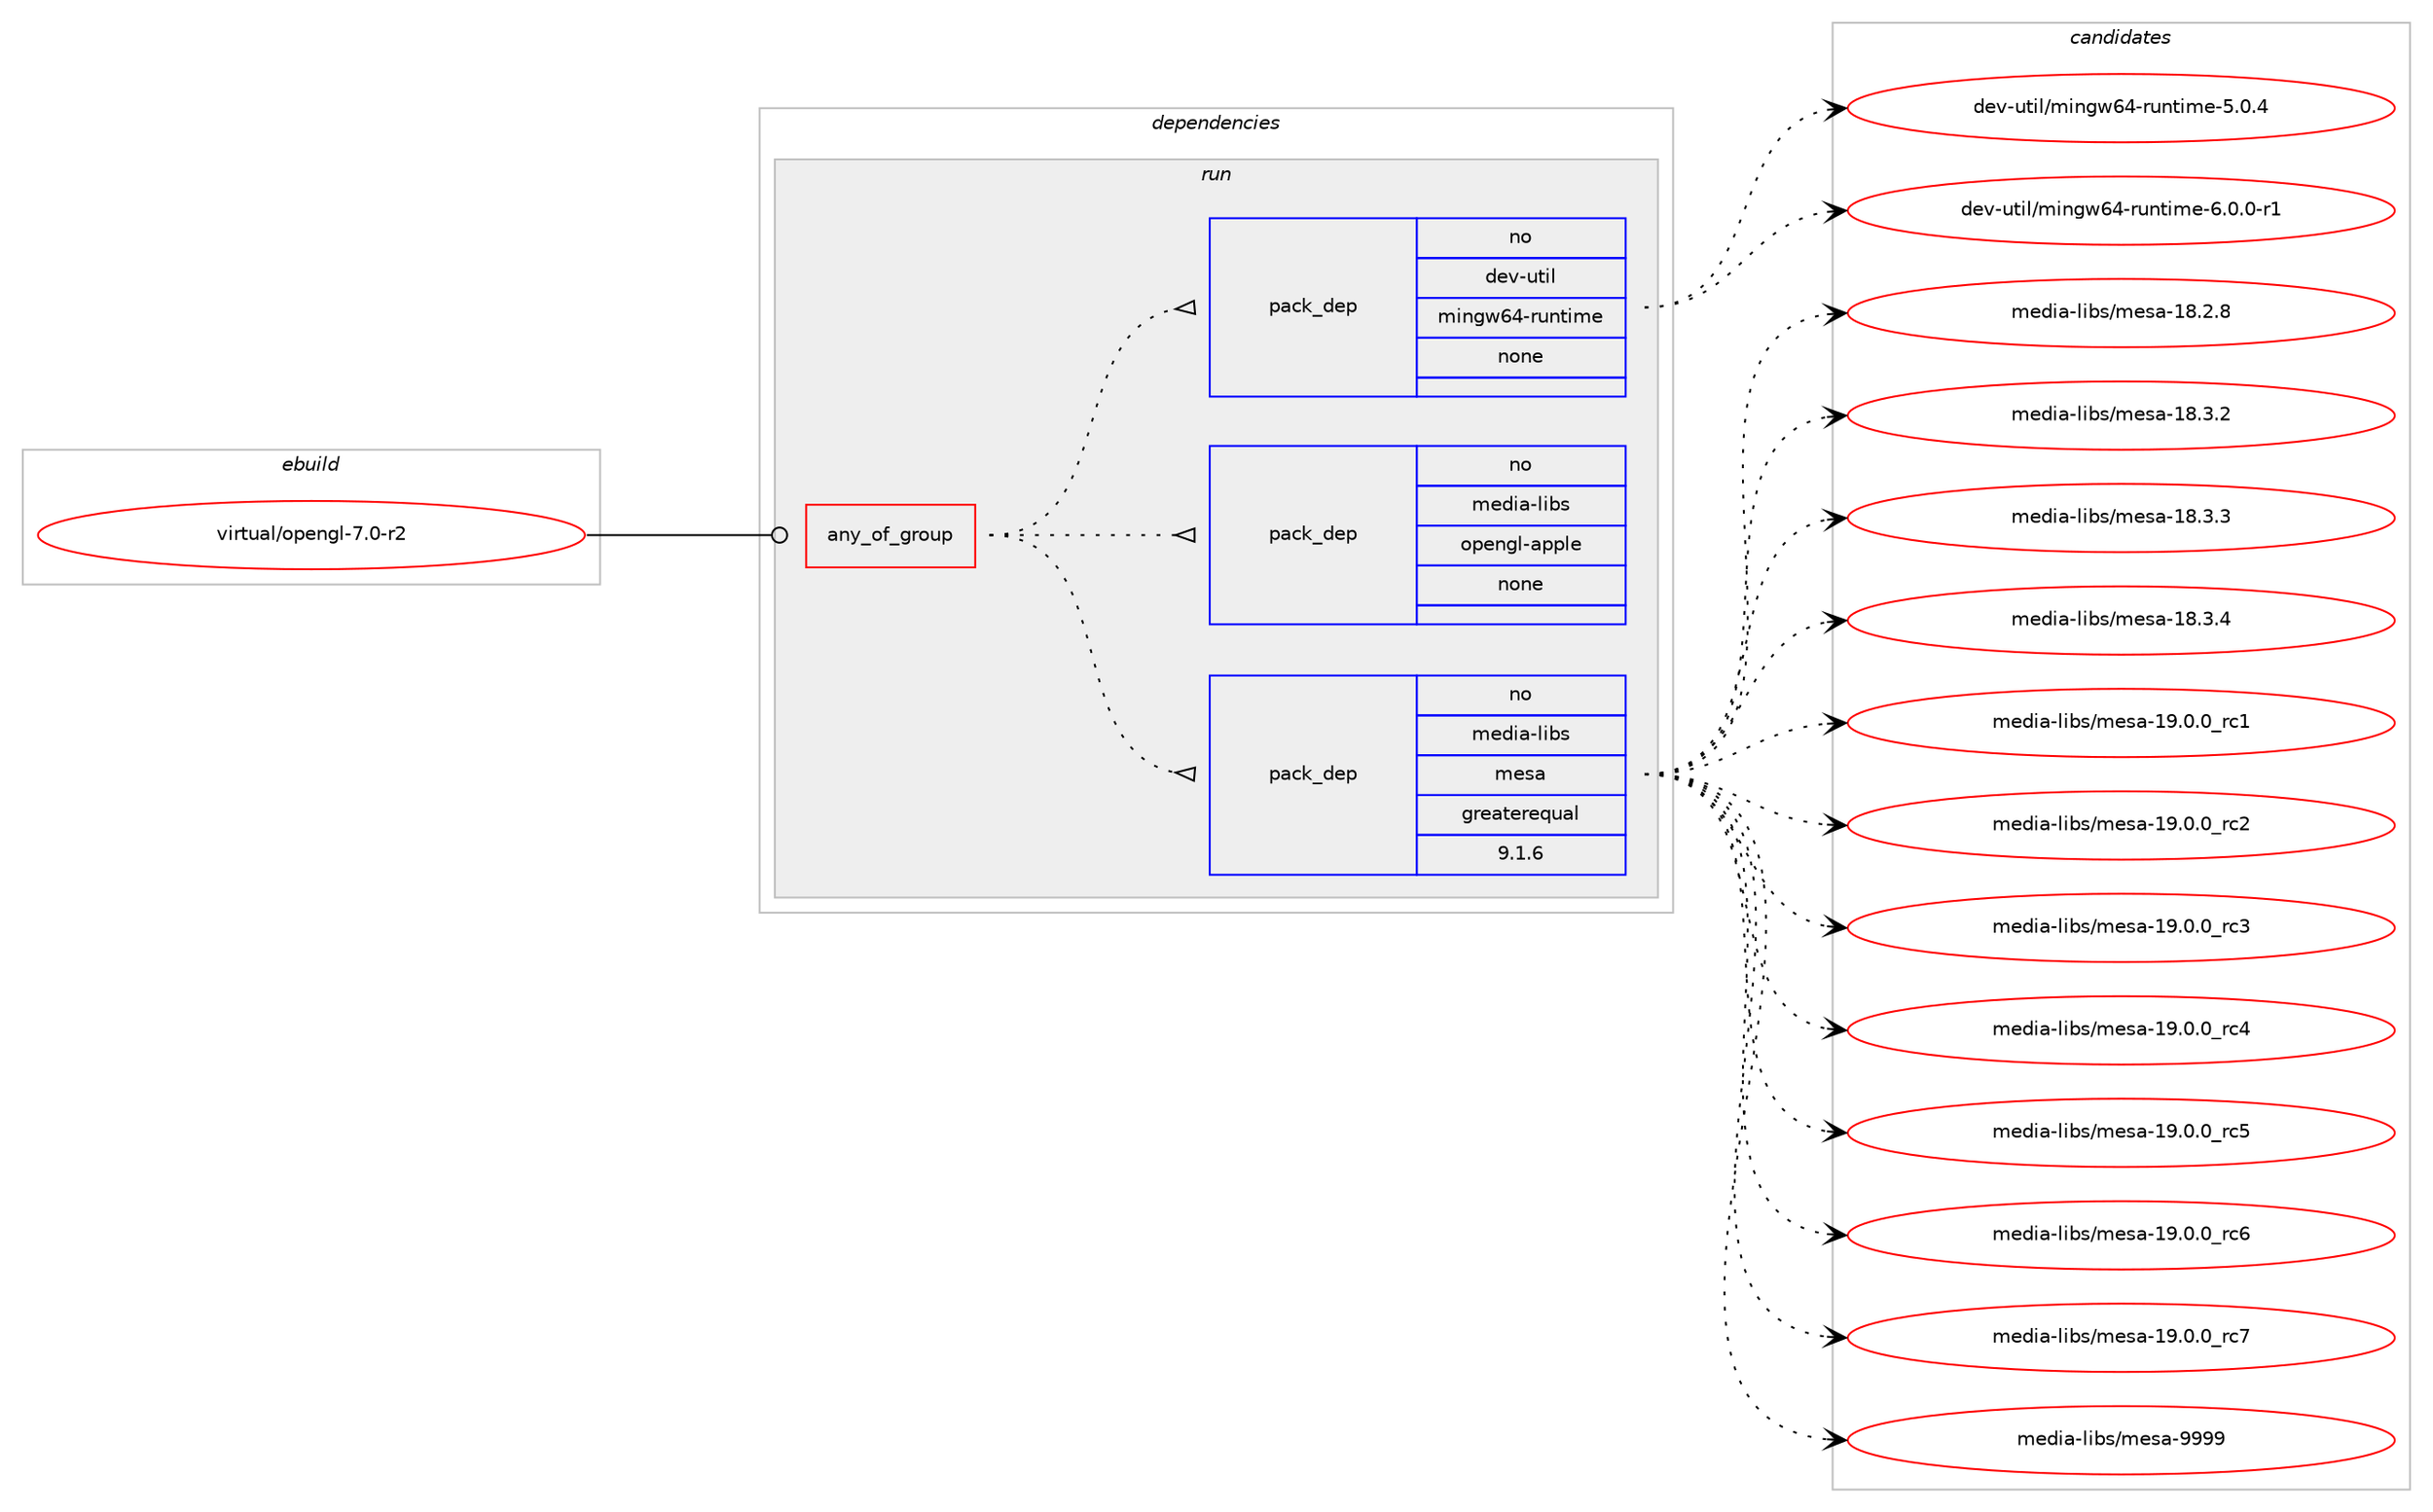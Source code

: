 digraph prolog {

# *************
# Graph options
# *************

newrank=true;
concentrate=true;
compound=true;
graph [rankdir=LR,fontname=Helvetica,fontsize=10,ranksep=1.5];#, ranksep=2.5, nodesep=0.2];
edge  [arrowhead=vee];
node  [fontname=Helvetica,fontsize=10];

# **********
# The ebuild
# **********

subgraph cluster_leftcol {
color=gray;
rank=same;
label=<<i>ebuild</i>>;
id [label="virtual/opengl-7.0-r2", color=red, width=4, href="../virtual/opengl-7.0-r2.svg"];
}

# ****************
# The dependencies
# ****************

subgraph cluster_midcol {
color=gray;
label=<<i>dependencies</i>>;
subgraph cluster_compile {
fillcolor="#eeeeee";
style=filled;
label=<<i>compile</i>>;
}
subgraph cluster_compileandrun {
fillcolor="#eeeeee";
style=filled;
label=<<i>compile and run</i>>;
}
subgraph cluster_run {
fillcolor="#eeeeee";
style=filled;
label=<<i>run</i>>;
subgraph any27886 {
dependency1741507 [label=<<TABLE BORDER="0" CELLBORDER="1" CELLSPACING="0" CELLPADDING="4"><TR><TD CELLPADDING="10">any_of_group</TD></TR></TABLE>>, shape=none, color=red];subgraph pack1250002 {
dependency1741508 [label=<<TABLE BORDER="0" CELLBORDER="1" CELLSPACING="0" CELLPADDING="4" WIDTH="220"><TR><TD ROWSPAN="6" CELLPADDING="30">pack_dep</TD></TR><TR><TD WIDTH="110">no</TD></TR><TR><TD>media-libs</TD></TR><TR><TD>mesa</TD></TR><TR><TD>greaterequal</TD></TR><TR><TD>9.1.6</TD></TR></TABLE>>, shape=none, color=blue];
}
dependency1741507:e -> dependency1741508:w [weight=20,style="dotted",arrowhead="oinv"];
subgraph pack1250003 {
dependency1741509 [label=<<TABLE BORDER="0" CELLBORDER="1" CELLSPACING="0" CELLPADDING="4" WIDTH="220"><TR><TD ROWSPAN="6" CELLPADDING="30">pack_dep</TD></TR><TR><TD WIDTH="110">no</TD></TR><TR><TD>media-libs</TD></TR><TR><TD>opengl-apple</TD></TR><TR><TD>none</TD></TR><TR><TD></TD></TR></TABLE>>, shape=none, color=blue];
}
dependency1741507:e -> dependency1741509:w [weight=20,style="dotted",arrowhead="oinv"];
subgraph pack1250004 {
dependency1741510 [label=<<TABLE BORDER="0" CELLBORDER="1" CELLSPACING="0" CELLPADDING="4" WIDTH="220"><TR><TD ROWSPAN="6" CELLPADDING="30">pack_dep</TD></TR><TR><TD WIDTH="110">no</TD></TR><TR><TD>dev-util</TD></TR><TR><TD>mingw64-runtime</TD></TR><TR><TD>none</TD></TR><TR><TD></TD></TR></TABLE>>, shape=none, color=blue];
}
dependency1741507:e -> dependency1741510:w [weight=20,style="dotted",arrowhead="oinv"];
}
id:e -> dependency1741507:w [weight=20,style="solid",arrowhead="odot"];
}
}

# **************
# The candidates
# **************

subgraph cluster_choices {
rank=same;
color=gray;
label=<<i>candidates</i>>;

subgraph choice1250002 {
color=black;
nodesep=1;
choice109101100105974510810598115471091011159745495646504656 [label="media-libs/mesa-18.2.8", color=red, width=4,href="../media-libs/mesa-18.2.8.svg"];
choice109101100105974510810598115471091011159745495646514650 [label="media-libs/mesa-18.3.2", color=red, width=4,href="../media-libs/mesa-18.3.2.svg"];
choice109101100105974510810598115471091011159745495646514651 [label="media-libs/mesa-18.3.3", color=red, width=4,href="../media-libs/mesa-18.3.3.svg"];
choice109101100105974510810598115471091011159745495646514652 [label="media-libs/mesa-18.3.4", color=red, width=4,href="../media-libs/mesa-18.3.4.svg"];
choice109101100105974510810598115471091011159745495746484648951149949 [label="media-libs/mesa-19.0.0_rc1", color=red, width=4,href="../media-libs/mesa-19.0.0_rc1.svg"];
choice109101100105974510810598115471091011159745495746484648951149950 [label="media-libs/mesa-19.0.0_rc2", color=red, width=4,href="../media-libs/mesa-19.0.0_rc2.svg"];
choice109101100105974510810598115471091011159745495746484648951149951 [label="media-libs/mesa-19.0.0_rc3", color=red, width=4,href="../media-libs/mesa-19.0.0_rc3.svg"];
choice109101100105974510810598115471091011159745495746484648951149952 [label="media-libs/mesa-19.0.0_rc4", color=red, width=4,href="../media-libs/mesa-19.0.0_rc4.svg"];
choice109101100105974510810598115471091011159745495746484648951149953 [label="media-libs/mesa-19.0.0_rc5", color=red, width=4,href="../media-libs/mesa-19.0.0_rc5.svg"];
choice109101100105974510810598115471091011159745495746484648951149954 [label="media-libs/mesa-19.0.0_rc6", color=red, width=4,href="../media-libs/mesa-19.0.0_rc6.svg"];
choice109101100105974510810598115471091011159745495746484648951149955 [label="media-libs/mesa-19.0.0_rc7", color=red, width=4,href="../media-libs/mesa-19.0.0_rc7.svg"];
choice10910110010597451081059811547109101115974557575757 [label="media-libs/mesa-9999", color=red, width=4,href="../media-libs/mesa-9999.svg"];
dependency1741508:e -> choice109101100105974510810598115471091011159745495646504656:w [style=dotted,weight="100"];
dependency1741508:e -> choice109101100105974510810598115471091011159745495646514650:w [style=dotted,weight="100"];
dependency1741508:e -> choice109101100105974510810598115471091011159745495646514651:w [style=dotted,weight="100"];
dependency1741508:e -> choice109101100105974510810598115471091011159745495646514652:w [style=dotted,weight="100"];
dependency1741508:e -> choice109101100105974510810598115471091011159745495746484648951149949:w [style=dotted,weight="100"];
dependency1741508:e -> choice109101100105974510810598115471091011159745495746484648951149950:w [style=dotted,weight="100"];
dependency1741508:e -> choice109101100105974510810598115471091011159745495746484648951149951:w [style=dotted,weight="100"];
dependency1741508:e -> choice109101100105974510810598115471091011159745495746484648951149952:w [style=dotted,weight="100"];
dependency1741508:e -> choice109101100105974510810598115471091011159745495746484648951149953:w [style=dotted,weight="100"];
dependency1741508:e -> choice109101100105974510810598115471091011159745495746484648951149954:w [style=dotted,weight="100"];
dependency1741508:e -> choice109101100105974510810598115471091011159745495746484648951149955:w [style=dotted,weight="100"];
dependency1741508:e -> choice10910110010597451081059811547109101115974557575757:w [style=dotted,weight="100"];
}
subgraph choice1250003 {
color=black;
nodesep=1;
}
subgraph choice1250004 {
color=black;
nodesep=1;
choice1001011184511711610510847109105110103119545245114117110116105109101455346484652 [label="dev-util/mingw64-runtime-5.0.4", color=red, width=4,href="../dev-util/mingw64-runtime-5.0.4.svg"];
choice10010111845117116105108471091051101031195452451141171101161051091014554464846484511449 [label="dev-util/mingw64-runtime-6.0.0-r1", color=red, width=4,href="../dev-util/mingw64-runtime-6.0.0-r1.svg"];
dependency1741510:e -> choice1001011184511711610510847109105110103119545245114117110116105109101455346484652:w [style=dotted,weight="100"];
dependency1741510:e -> choice10010111845117116105108471091051101031195452451141171101161051091014554464846484511449:w [style=dotted,weight="100"];
}
}

}
